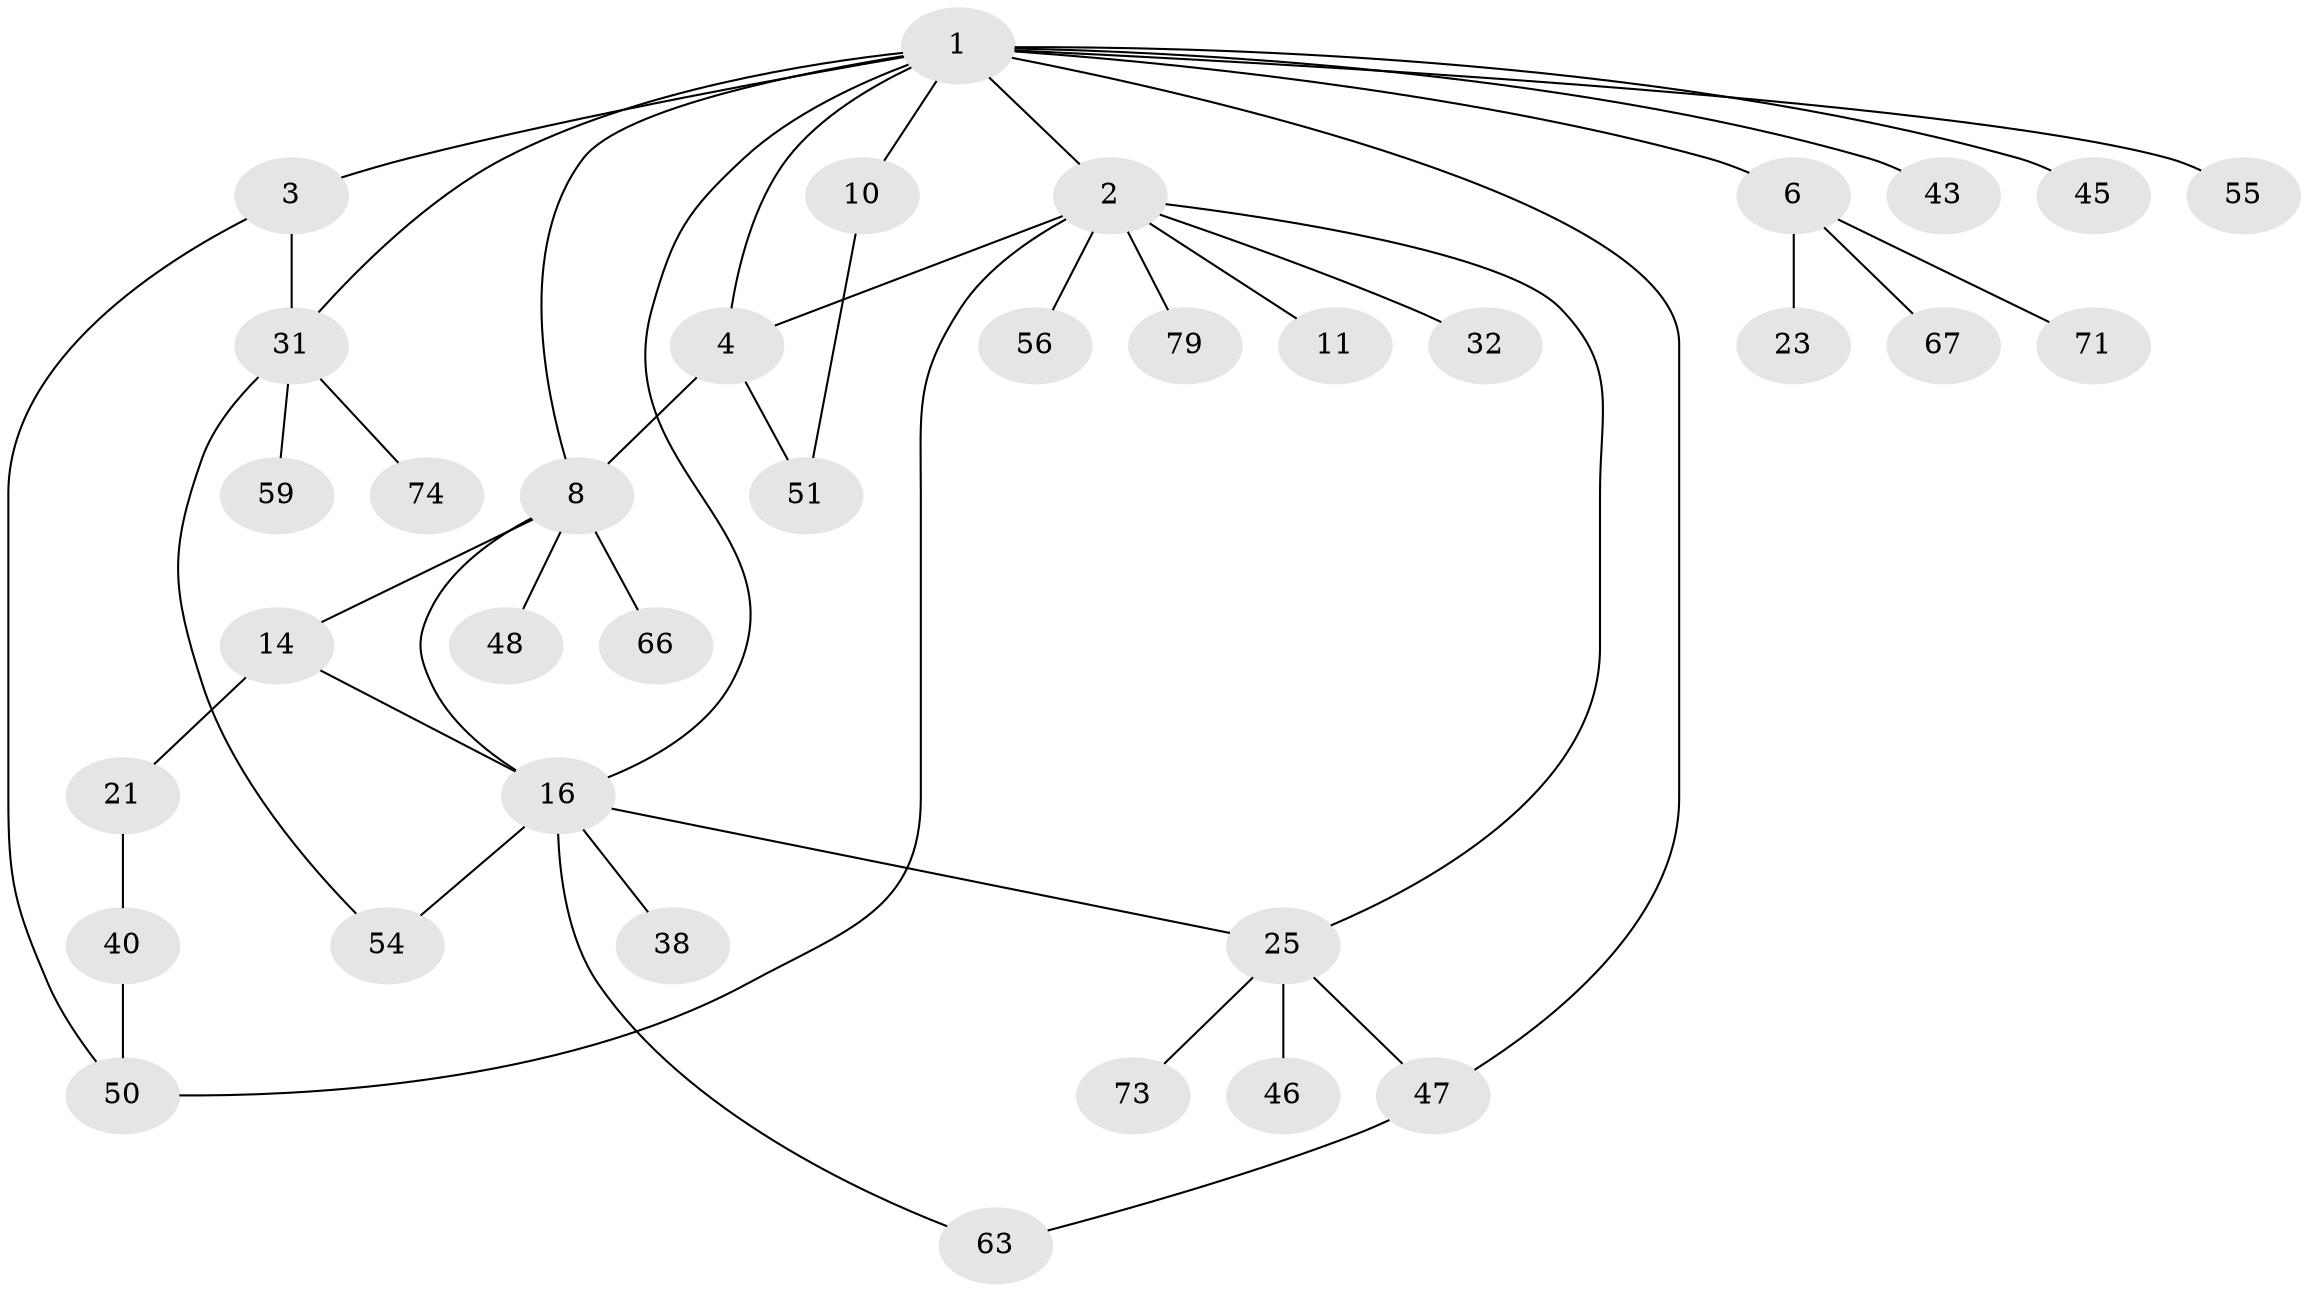 // original degree distribution, {9: 0.011363636363636364, 8: 0.011363636363636364, 4: 0.07954545454545454, 3: 0.19318181818181818, 2: 0.29545454545454547, 1: 0.36363636363636365, 5: 0.045454545454545456}
// Generated by graph-tools (version 1.1) at 2025/16/03/04/25 18:16:56]
// undirected, 35 vertices, 46 edges
graph export_dot {
graph [start="1"]
  node [color=gray90,style=filled];
  1 [super="+5"];
  2;
  3 [super="+61+30"];
  4 [super="+22"];
  6 [super="+12+36"];
  8 [super="+9+13"];
  10;
  11;
  14 [super="+20+18"];
  16 [super="+78+29"];
  21;
  23;
  25 [super="+27+57"];
  31 [super="+65+44+34"];
  32 [super="+86"];
  38 [super="+41"];
  40;
  43;
  45 [super="+69+80"];
  46 [super="+60"];
  47;
  48 [super="+88"];
  50 [super="+82"];
  51 [super="+72"];
  54 [super="+85"];
  55;
  56;
  59;
  63 [super="+76"];
  66;
  67;
  71;
  73;
  74;
  79;
  1 -- 2;
  1 -- 3;
  1 -- 4;
  1 -- 6;
  1 -- 8;
  1 -- 10;
  1 -- 31;
  1 -- 45;
  1 -- 16;
  1 -- 55;
  1 -- 43;
  1 -- 47;
  2 -- 11;
  2 -- 25;
  2 -- 32;
  2 -- 50;
  2 -- 56;
  2 -- 79;
  2 -- 4;
  3 -- 50;
  3 -- 31;
  4 -- 51;
  4 -- 8;
  6 -- 71;
  6 -- 67;
  6 -- 23;
  8 -- 16;
  8 -- 48 [weight=2];
  8 -- 66;
  8 -- 14;
  10 -- 51;
  14 -- 21;
  14 -- 16;
  16 -- 38;
  16 -- 54;
  16 -- 63;
  16 -- 25;
  21 -- 40;
  25 -- 73;
  25 -- 46;
  25 -- 47;
  31 -- 54;
  31 -- 74;
  31 -- 59;
  40 -- 50;
  47 -- 63;
}
